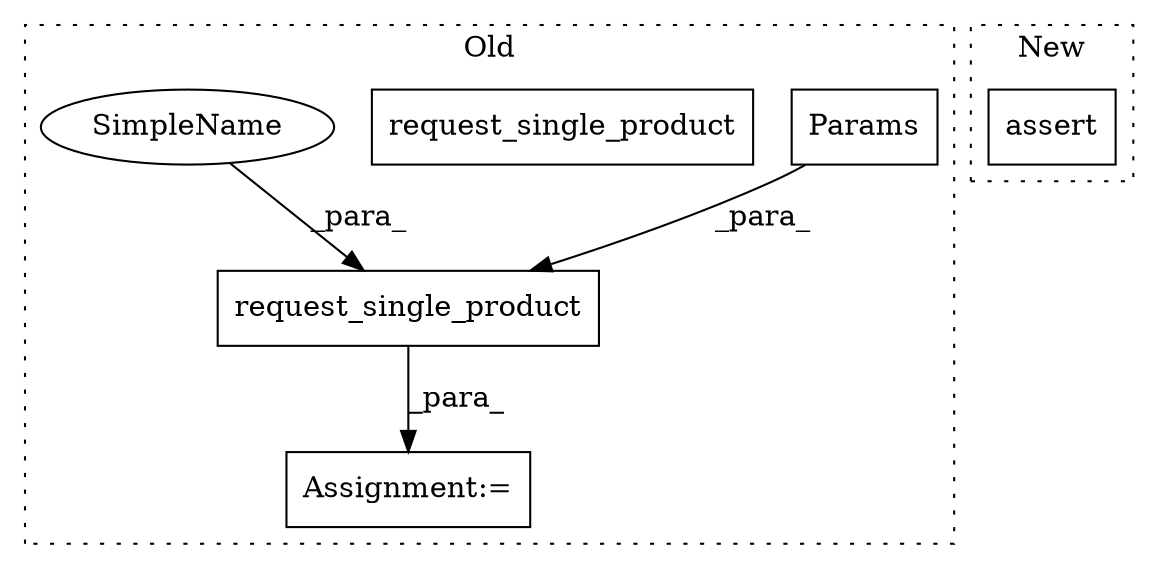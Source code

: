 digraph G {
subgraph cluster0 {
1 [label="Params" a="32" s="3462,3525" l="7,1" shape="box"];
3 [label="request_single_product" a="32" s="3417,3526" l="23,1" shape="box"];
4 [label="Assignment:=" a="7" s="3411" l="1" shape="box"];
5 [label="request_single_product" a="32" s="3168,3276" l="23,1" shape="box"];
6 [label="SimpleName" a="42" s="3440" l="21" shape="ellipse"];
label = "Old";
style="dotted";
}
subgraph cluster1 {
2 [label="assert" a="32" s="3367,3441" l="17,1" shape="box"];
label = "New";
style="dotted";
}
1 -> 3 [label="_para_"];
3 -> 4 [label="_para_"];
6 -> 3 [label="_para_"];
}